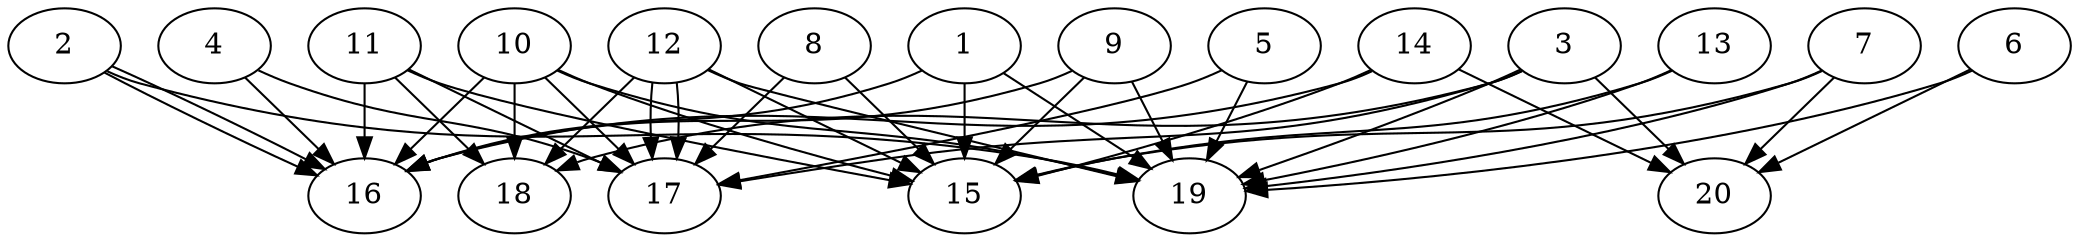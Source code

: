 // DAG automatically generated by daggen at Wed Jul 24 21:20:07 2019
// ./daggen --dot -n 20 --ccr 0.5 --fat 0.8 --regular 0.5 --density 0.8 --mindata 5242880 --maxdata 52428800 
digraph G {
  1 [size="95481856", alpha="0.12", expect_size="47740928"] 
  1 -> 15 [size ="47740928"]
  1 -> 16 [size ="47740928"]
  1 -> 19 [size ="47740928"]
  2 [size="87195648", alpha="0.11", expect_size="43597824"] 
  2 -> 16 [size ="43597824"]
  2 -> 16 [size ="43597824"]
  2 -> 19 [size ="43597824"]
  3 [size="25427968", alpha="0.08", expect_size="12713984"] 
  3 -> 17 [size ="12713984"]
  3 -> 18 [size ="12713984"]
  3 -> 19 [size ="12713984"]
  3 -> 20 [size ="12713984"]
  4 [size="34273280", alpha="0.14", expect_size="17136640"] 
  4 -> 16 [size ="17136640"]
  4 -> 17 [size ="17136640"]
  5 [size="100814848", alpha="0.10", expect_size="50407424"] 
  5 -> 17 [size ="50407424"]
  5 -> 19 [size ="50407424"]
  6 [size="101341184", alpha="0.14", expect_size="50670592"] 
  6 -> 19 [size ="50670592"]
  6 -> 20 [size ="50670592"]
  7 [size="46080000", alpha="0.15", expect_size="23040000"] 
  7 -> 15 [size ="23040000"]
  7 -> 19 [size ="23040000"]
  7 -> 20 [size ="23040000"]
  8 [size="42741760", alpha="0.01", expect_size="21370880"] 
  8 -> 15 [size ="21370880"]
  8 -> 17 [size ="21370880"]
  9 [size="96100352", alpha="0.03", expect_size="48050176"] 
  9 -> 15 [size ="48050176"]
  9 -> 16 [size ="48050176"]
  9 -> 19 [size ="48050176"]
  10 [size="62253056", alpha="0.02", expect_size="31126528"] 
  10 -> 15 [size ="31126528"]
  10 -> 16 [size ="31126528"]
  10 -> 17 [size ="31126528"]
  10 -> 18 [size ="31126528"]
  10 -> 19 [size ="31126528"]
  11 [size="16373760", alpha="0.00", expect_size="8186880"] 
  11 -> 15 [size ="8186880"]
  11 -> 16 [size ="8186880"]
  11 -> 17 [size ="8186880"]
  11 -> 18 [size ="8186880"]
  12 [size="72028160", alpha="0.18", expect_size="36014080"] 
  12 -> 15 [size ="36014080"]
  12 -> 17 [size ="36014080"]
  12 -> 17 [size ="36014080"]
  12 -> 18 [size ="36014080"]
  12 -> 19 [size ="36014080"]
  13 [size="28260352", alpha="0.03", expect_size="14130176"] 
  13 -> 15 [size ="14130176"]
  13 -> 19 [size ="14130176"]
  14 [size="67831808", alpha="0.14", expect_size="33915904"] 
  14 -> 15 [size ="33915904"]
  14 -> 16 [size ="33915904"]
  14 -> 20 [size ="33915904"]
  15 [size="38057984", alpha="0.09", expect_size="19028992"] 
  16 [size="86665216", alpha="0.11", expect_size="43332608"] 
  17 [size="56064000", alpha="0.08", expect_size="28032000"] 
  18 [size="30578688", alpha="0.03", expect_size="15289344"] 
  19 [size="34385920", alpha="0.17", expect_size="17192960"] 
  20 [size="46475264", alpha="0.06", expect_size="23237632"] 
}
